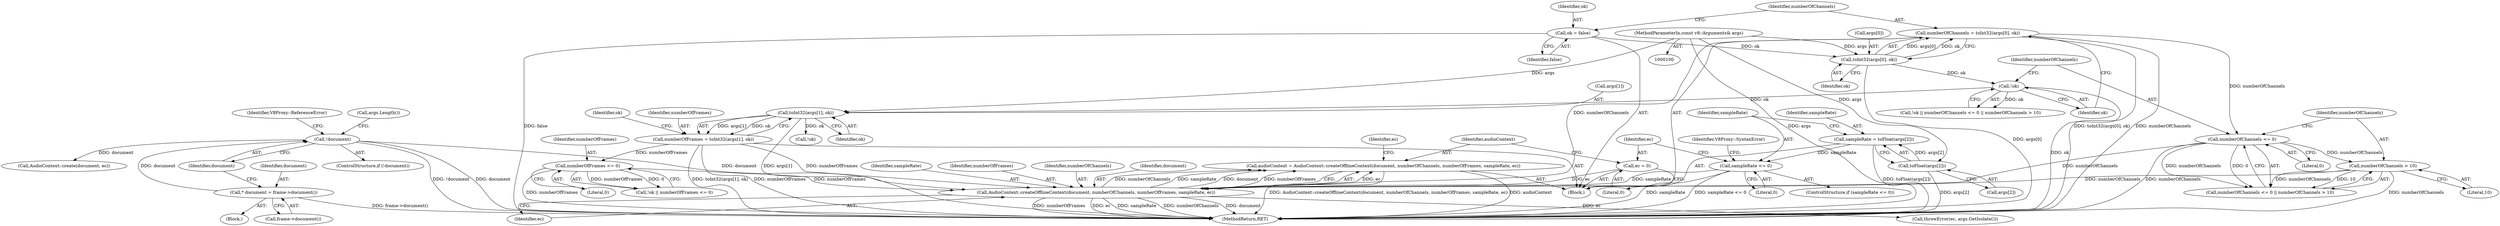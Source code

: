 digraph "0_Chrome_e9372a1bfd3588a80fcf49aa07321f0971dd6091_45@API" {
"1000246" [label="(Call,audioContext = AudioContext::createOfflineContext(document, numberOfChannels, numberOfFrames, sampleRate, ec))"];
"1000248" [label="(Call,AudioContext::createOfflineContext(document, numberOfChannels, numberOfFrames, sampleRate, ec))"];
"1000134" [label="(Call,!document)"];
"1000130" [label="(Call,* document = frame->document())"];
"1000183" [label="(Call,numberOfChannels = toInt32(args[0], ok))"];
"1000185" [label="(Call,toInt32(args[0], ok))"];
"1000101" [label="(MethodParameterIn,const v8::Arguments& args)"];
"1000179" [label="(Call,ok = false)"];
"1000198" [label="(Call,numberOfChannels > 10)"];
"1000195" [label="(Call,numberOfChannels <= 0)"];
"1000218" [label="(Call,numberOfFrames <= 0)"];
"1000207" [label="(Call,numberOfFrames = toInt32(args[1], ok))"];
"1000209" [label="(Call,toInt32(args[1], ok))"];
"1000192" [label="(Call,!ok)"];
"1000234" [label="(Call,sampleRate <= 0)"];
"1000227" [label="(Call,sampleRate = toFloat(args[2]))"];
"1000229" [label="(Call,toFloat(args[2]))"];
"1000243" [label="(Call,ec = 0)"];
"1000209" [label="(Call,toInt32(args[1], ok))"];
"1000227" [label="(Call,sampleRate = toFloat(args[2]))"];
"1000255" [label="(Identifier,ec)"];
"1000133" [label="(ControlStructure,if (!document))"];
"1000194" [label="(Call,numberOfChannels <= 0 || numberOfChannels > 10)"];
"1000192" [label="(Call,!ok)"];
"1000239" [label="(Identifier,V8Proxy::SyntaxError)"];
"1000220" [label="(Literal,0)"];
"1000218" [label="(Call,numberOfFrames <= 0)"];
"1000200" [label="(Literal,10)"];
"1000134" [label="(Call,!document)"];
"1000252" [label="(Identifier,sampleRate)"];
"1000184" [label="(Identifier,numberOfChannels)"];
"1000186" [label="(Call,args[0])"];
"1000210" [label="(Call,args[1])"];
"1000195" [label="(Call,numberOfChannels <= 0)"];
"1000152" [label="(Call,AudioContext::create(document, ec))"];
"1000253" [label="(Identifier,ec)"];
"1000247" [label="(Identifier,audioContext)"];
"1000230" [label="(Call,args[2])"];
"1000257" [label="(Call,throwError(ec, args.GetIsolate()))"];
"1000198" [label="(Call,numberOfChannels > 10)"];
"1000191" [label="(Call,!ok || numberOfChannels <= 0 || numberOfChannels > 10)"];
"1000251" [label="(Identifier,numberOfFrames)"];
"1000219" [label="(Identifier,numberOfFrames)"];
"1000250" [label="(Identifier,numberOfChannels)"];
"1000217" [label="(Identifier,ok)"];
"1000234" [label="(Call,sampleRate <= 0)"];
"1000138" [label="(Identifier,V8Proxy::ReferenceError)"];
"1000183" [label="(Call,numberOfChannels = toInt32(args[0], ok))"];
"1000197" [label="(Literal,0)"];
"1000144" [label="(Call,args.Length())"];
"1000130" [label="(Call,* document = frame->document())"];
"1000229" [label="(Call,toFloat(args[2]))"];
"1000248" [label="(Call,AudioContext::createOfflineContext(document, numberOfChannels, numberOfFrames, sampleRate, ec))"];
"1000236" [label="(Literal,0)"];
"1000244" [label="(Identifier,ec)"];
"1000249" [label="(Identifier,document)"];
"1000189" [label="(Identifier,ok)"];
"1000213" [label="(Identifier,ok)"];
"1000233" [label="(ControlStructure,if (sampleRate <= 0))"];
"1000170" [label="(Block,)"];
"1000135" [label="(Identifier,document)"];
"1000235" [label="(Identifier,sampleRate)"];
"1000101" [label="(MethodParameterIn,const v8::Arguments& args)"];
"1000245" [label="(Literal,0)"];
"1000215" [label="(Call,!ok || numberOfFrames <= 0)"];
"1000196" [label="(Identifier,numberOfChannels)"];
"1000180" [label="(Identifier,ok)"];
"1000102" [label="(Block,)"];
"1000228" [label="(Identifier,sampleRate)"];
"1000276" [label="(MethodReturn,RET)"];
"1000243" [label="(Call,ec = 0)"];
"1000132" [label="(Call,frame->document())"];
"1000208" [label="(Identifier,numberOfFrames)"];
"1000216" [label="(Call,!ok)"];
"1000246" [label="(Call,audioContext = AudioContext::createOfflineContext(document, numberOfChannels, numberOfFrames, sampleRate, ec))"];
"1000179" [label="(Call,ok = false)"];
"1000193" [label="(Identifier,ok)"];
"1000131" [label="(Identifier,document)"];
"1000181" [label="(Identifier,false)"];
"1000185" [label="(Call,toInt32(args[0], ok))"];
"1000199" [label="(Identifier,numberOfChannels)"];
"1000207" [label="(Call,numberOfFrames = toInt32(args[1], ok))"];
"1000246" -> "1000170"  [label="AST: "];
"1000246" -> "1000248"  [label="CFG: "];
"1000247" -> "1000246"  [label="AST: "];
"1000248" -> "1000246"  [label="AST: "];
"1000255" -> "1000246"  [label="CFG: "];
"1000246" -> "1000276"  [label="DDG: AudioContext::createOfflineContext(document, numberOfChannels, numberOfFrames, sampleRate, ec)"];
"1000246" -> "1000276"  [label="DDG: audioContext"];
"1000248" -> "1000246"  [label="DDG: ec"];
"1000248" -> "1000246"  [label="DDG: numberOfChannels"];
"1000248" -> "1000246"  [label="DDG: sampleRate"];
"1000248" -> "1000246"  [label="DDG: document"];
"1000248" -> "1000246"  [label="DDG: numberOfFrames"];
"1000248" -> "1000253"  [label="CFG: "];
"1000249" -> "1000248"  [label="AST: "];
"1000250" -> "1000248"  [label="AST: "];
"1000251" -> "1000248"  [label="AST: "];
"1000252" -> "1000248"  [label="AST: "];
"1000253" -> "1000248"  [label="AST: "];
"1000248" -> "1000276"  [label="DDG: numberOfFrames"];
"1000248" -> "1000276"  [label="DDG: ec"];
"1000248" -> "1000276"  [label="DDG: sampleRate"];
"1000248" -> "1000276"  [label="DDG: numberOfChannels"];
"1000248" -> "1000276"  [label="DDG: document"];
"1000134" -> "1000248"  [label="DDG: document"];
"1000183" -> "1000248"  [label="DDG: numberOfChannels"];
"1000198" -> "1000248"  [label="DDG: numberOfChannels"];
"1000195" -> "1000248"  [label="DDG: numberOfChannels"];
"1000218" -> "1000248"  [label="DDG: numberOfFrames"];
"1000207" -> "1000248"  [label="DDG: numberOfFrames"];
"1000234" -> "1000248"  [label="DDG: sampleRate"];
"1000243" -> "1000248"  [label="DDG: ec"];
"1000248" -> "1000257"  [label="DDG: ec"];
"1000134" -> "1000133"  [label="AST: "];
"1000134" -> "1000135"  [label="CFG: "];
"1000135" -> "1000134"  [label="AST: "];
"1000138" -> "1000134"  [label="CFG: "];
"1000144" -> "1000134"  [label="CFG: "];
"1000134" -> "1000276"  [label="DDG: !document"];
"1000134" -> "1000276"  [label="DDG: document"];
"1000130" -> "1000134"  [label="DDG: document"];
"1000134" -> "1000152"  [label="DDG: document"];
"1000130" -> "1000102"  [label="AST: "];
"1000130" -> "1000132"  [label="CFG: "];
"1000131" -> "1000130"  [label="AST: "];
"1000132" -> "1000130"  [label="AST: "];
"1000135" -> "1000130"  [label="CFG: "];
"1000130" -> "1000276"  [label="DDG: frame->document()"];
"1000183" -> "1000170"  [label="AST: "];
"1000183" -> "1000185"  [label="CFG: "];
"1000184" -> "1000183"  [label="AST: "];
"1000185" -> "1000183"  [label="AST: "];
"1000193" -> "1000183"  [label="CFG: "];
"1000183" -> "1000276"  [label="DDG: toInt32(args[0], ok)"];
"1000183" -> "1000276"  [label="DDG: numberOfChannels"];
"1000185" -> "1000183"  [label="DDG: args[0]"];
"1000185" -> "1000183"  [label="DDG: ok"];
"1000183" -> "1000195"  [label="DDG: numberOfChannels"];
"1000185" -> "1000189"  [label="CFG: "];
"1000186" -> "1000185"  [label="AST: "];
"1000189" -> "1000185"  [label="AST: "];
"1000185" -> "1000276"  [label="DDG: args[0]"];
"1000101" -> "1000185"  [label="DDG: args"];
"1000179" -> "1000185"  [label="DDG: ok"];
"1000185" -> "1000192"  [label="DDG: ok"];
"1000101" -> "1000100"  [label="AST: "];
"1000101" -> "1000276"  [label="DDG: args"];
"1000101" -> "1000209"  [label="DDG: args"];
"1000101" -> "1000229"  [label="DDG: args"];
"1000179" -> "1000170"  [label="AST: "];
"1000179" -> "1000181"  [label="CFG: "];
"1000180" -> "1000179"  [label="AST: "];
"1000181" -> "1000179"  [label="AST: "];
"1000184" -> "1000179"  [label="CFG: "];
"1000179" -> "1000276"  [label="DDG: false"];
"1000198" -> "1000194"  [label="AST: "];
"1000198" -> "1000200"  [label="CFG: "];
"1000199" -> "1000198"  [label="AST: "];
"1000200" -> "1000198"  [label="AST: "];
"1000194" -> "1000198"  [label="CFG: "];
"1000198" -> "1000276"  [label="DDG: numberOfChannels"];
"1000198" -> "1000194"  [label="DDG: numberOfChannels"];
"1000198" -> "1000194"  [label="DDG: 10"];
"1000195" -> "1000198"  [label="DDG: numberOfChannels"];
"1000195" -> "1000194"  [label="AST: "];
"1000195" -> "1000197"  [label="CFG: "];
"1000196" -> "1000195"  [label="AST: "];
"1000197" -> "1000195"  [label="AST: "];
"1000199" -> "1000195"  [label="CFG: "];
"1000194" -> "1000195"  [label="CFG: "];
"1000195" -> "1000276"  [label="DDG: numberOfChannels"];
"1000195" -> "1000194"  [label="DDG: numberOfChannels"];
"1000195" -> "1000194"  [label="DDG: 0"];
"1000218" -> "1000215"  [label="AST: "];
"1000218" -> "1000220"  [label="CFG: "];
"1000219" -> "1000218"  [label="AST: "];
"1000220" -> "1000218"  [label="AST: "];
"1000215" -> "1000218"  [label="CFG: "];
"1000218" -> "1000276"  [label="DDG: numberOfFrames"];
"1000218" -> "1000215"  [label="DDG: numberOfFrames"];
"1000218" -> "1000215"  [label="DDG: 0"];
"1000207" -> "1000218"  [label="DDG: numberOfFrames"];
"1000207" -> "1000170"  [label="AST: "];
"1000207" -> "1000209"  [label="CFG: "];
"1000208" -> "1000207"  [label="AST: "];
"1000209" -> "1000207"  [label="AST: "];
"1000217" -> "1000207"  [label="CFG: "];
"1000207" -> "1000276"  [label="DDG: toInt32(args[1], ok)"];
"1000207" -> "1000276"  [label="DDG: numberOfFrames"];
"1000209" -> "1000207"  [label="DDG: args[1]"];
"1000209" -> "1000207"  [label="DDG: ok"];
"1000209" -> "1000213"  [label="CFG: "];
"1000210" -> "1000209"  [label="AST: "];
"1000213" -> "1000209"  [label="AST: "];
"1000209" -> "1000276"  [label="DDG: args[1]"];
"1000192" -> "1000209"  [label="DDG: ok"];
"1000209" -> "1000216"  [label="DDG: ok"];
"1000192" -> "1000191"  [label="AST: "];
"1000192" -> "1000193"  [label="CFG: "];
"1000193" -> "1000192"  [label="AST: "];
"1000196" -> "1000192"  [label="CFG: "];
"1000191" -> "1000192"  [label="CFG: "];
"1000192" -> "1000276"  [label="DDG: ok"];
"1000192" -> "1000191"  [label="DDG: ok"];
"1000234" -> "1000233"  [label="AST: "];
"1000234" -> "1000236"  [label="CFG: "];
"1000235" -> "1000234"  [label="AST: "];
"1000236" -> "1000234"  [label="AST: "];
"1000239" -> "1000234"  [label="CFG: "];
"1000244" -> "1000234"  [label="CFG: "];
"1000234" -> "1000276"  [label="DDG: sampleRate"];
"1000234" -> "1000276"  [label="DDG: sampleRate <= 0"];
"1000227" -> "1000234"  [label="DDG: sampleRate"];
"1000227" -> "1000170"  [label="AST: "];
"1000227" -> "1000229"  [label="CFG: "];
"1000228" -> "1000227"  [label="AST: "];
"1000229" -> "1000227"  [label="AST: "];
"1000235" -> "1000227"  [label="CFG: "];
"1000227" -> "1000276"  [label="DDG: toFloat(args[2])"];
"1000229" -> "1000227"  [label="DDG: args[2]"];
"1000229" -> "1000230"  [label="CFG: "];
"1000230" -> "1000229"  [label="AST: "];
"1000229" -> "1000276"  [label="DDG: args[2]"];
"1000243" -> "1000170"  [label="AST: "];
"1000243" -> "1000245"  [label="CFG: "];
"1000244" -> "1000243"  [label="AST: "];
"1000245" -> "1000243"  [label="AST: "];
"1000247" -> "1000243"  [label="CFG: "];
}
